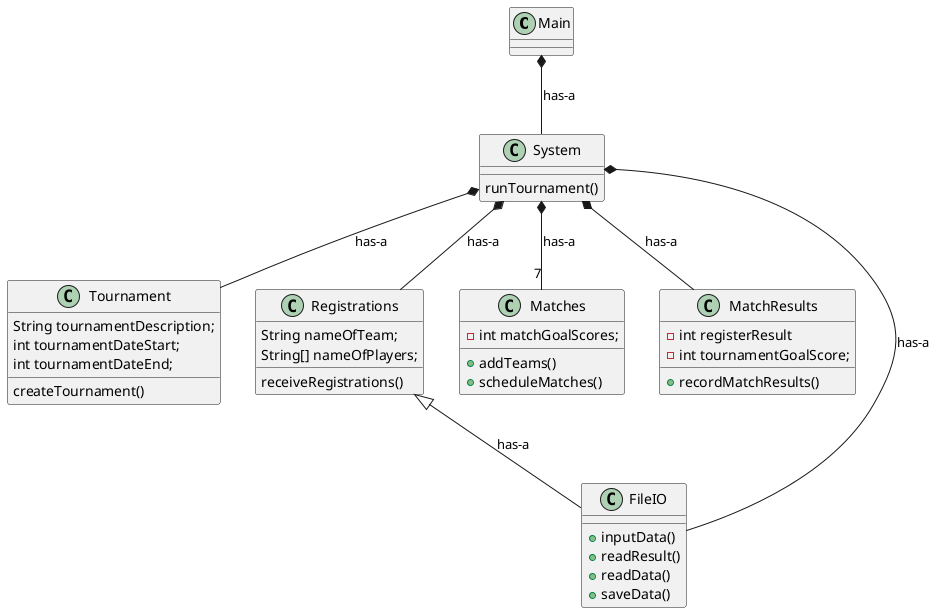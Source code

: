 @startuml
class Main
{
}

class System
{
    runTournament()
}

class Tournament
{
    String tournamentDescription;
    int tournamentDateStart;
    int tournamentDateEnd;

    createTournament()
}

class Registrations
{
    String nameOfTeam;
    String[] nameOfPlayers;

    receiveRegistrations()
}

class Matches
{
    -int matchGoalScores;

    +addTeams()
    +scheduleMatches()
}

class MatchResults
{
    - int registerResult
    - int tournamentGoalScore;
    +recordMatchResults()
}

class FileIO
{
    +inputData()
    +readResult()
    +readData()
    +saveData()
}

System *-- Tournament: has-a
System *-- Registrations: has-a
System *-- "7"Matches: has-a
System *-- MatchResults: has-a
System *-- FileIO: has-a
Registrations <|-- FileIO:has-a
Main *-- System: has-a

@enduml